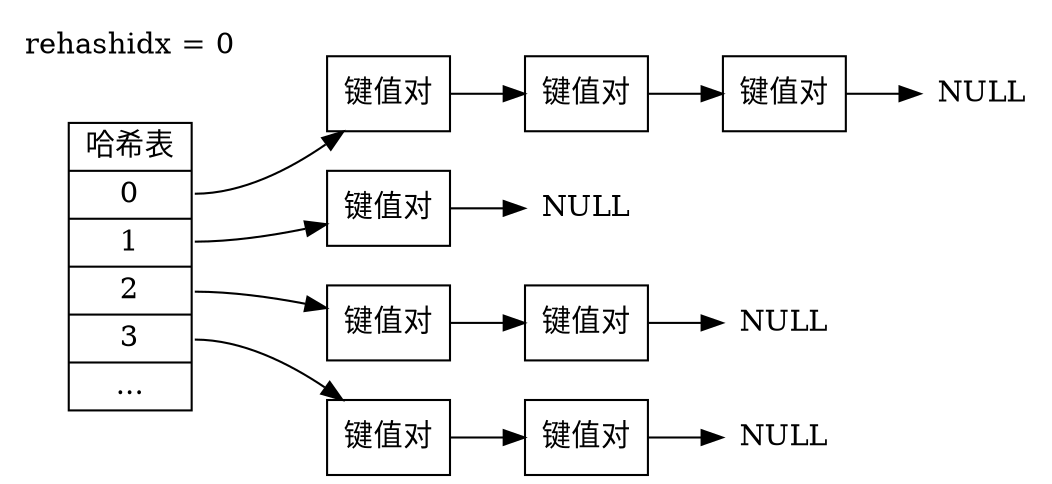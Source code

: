digraph {

    rankdir = LR;

    //


    node [shape = record];

    table [label = "哈希表 | <0> 0 | <1> 1 | <2> 2 | <3> 3 | ..."];

    kv0 [label = "键值对"];
    kv1 [label = "键值对"];
    kv3 [label = "键值对"];

    kv4 [label = "键值对"];

    kv5 [label = "键值对"];
    kv6 [label = "键值对"];

    kv7 [label = "键值对"];
    kv8 [label = "键值对"];

    node [shape = plaintext, label = "NULL"];

    n0;
    n1;
    n2;
    n3;

    rehashidx [label = "rehashidx = 0", shape = plaintext];

    //

    table:0 -> kv0 -> kv1 -> kv3 -> n0;
    table:1 -> kv4 -> n1;
    table:2 -> kv5 -> kv6 -> n2;
    table:3 -> kv7 -> kv8 -> n3;
}


